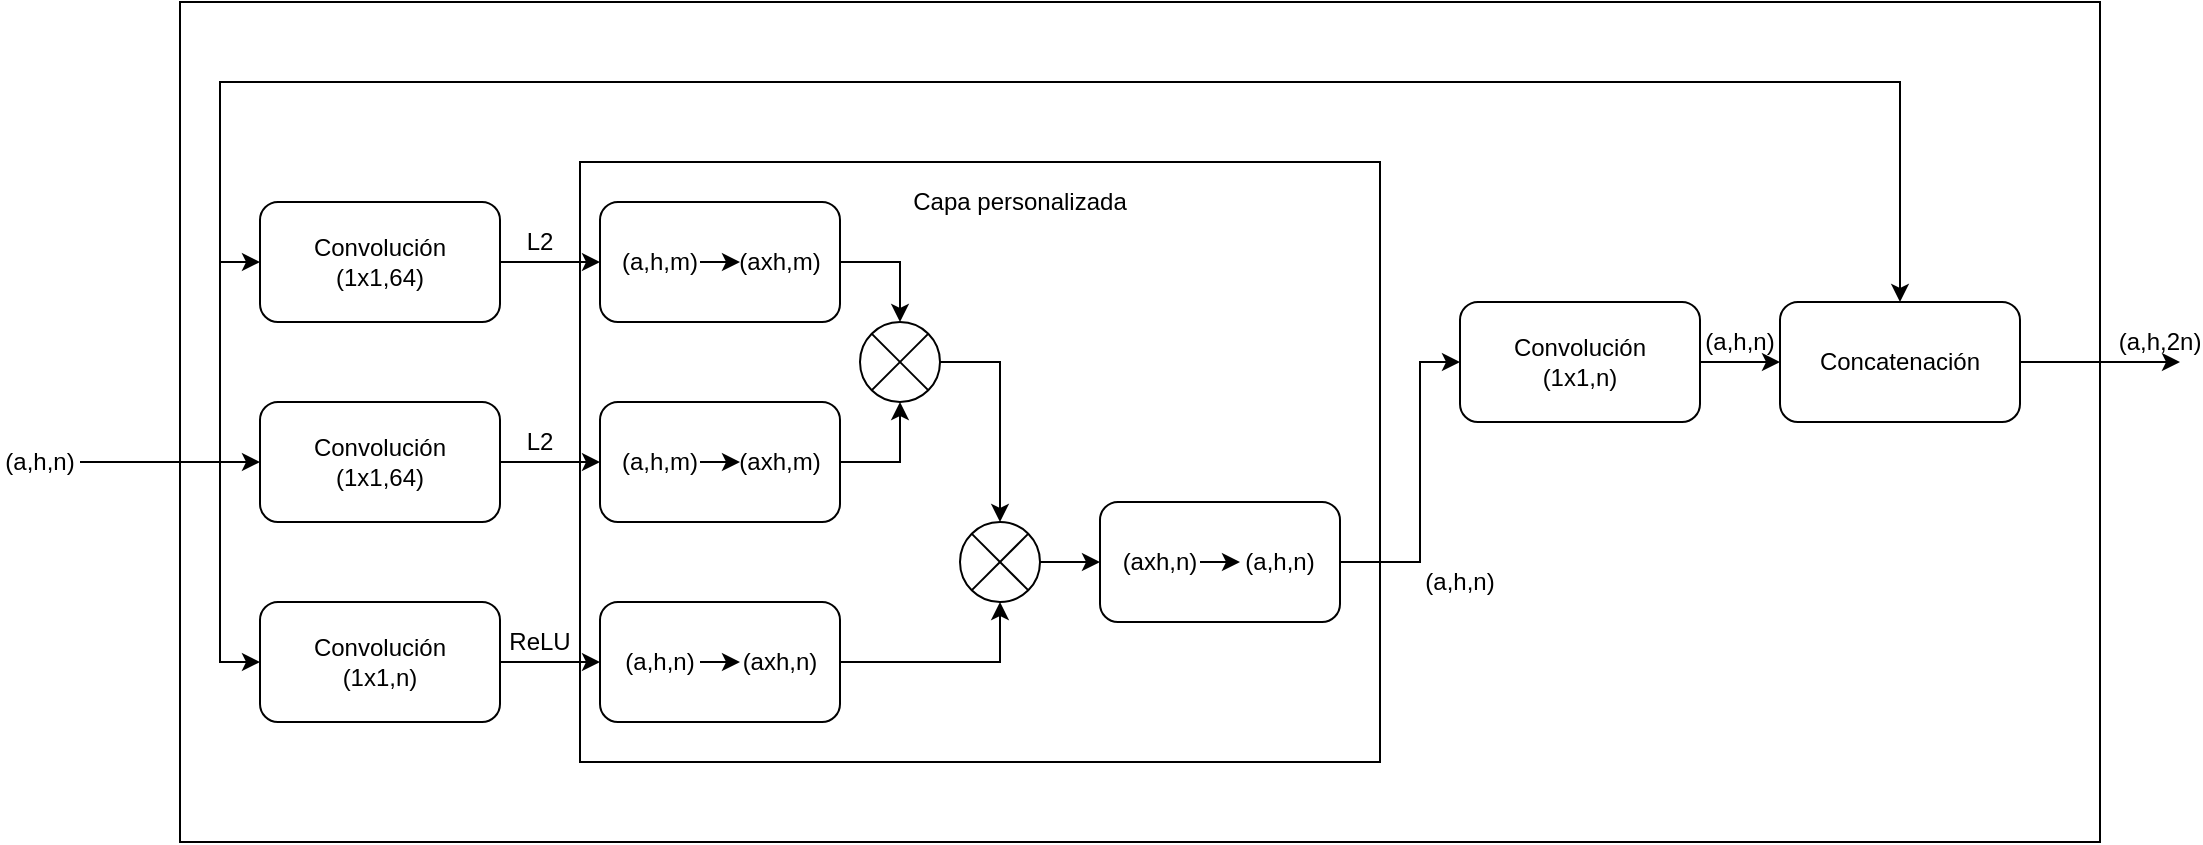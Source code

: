 <mxfile version="13.8.1" type="device"><diagram id="Cn0A6AHqJnurogubyDuH" name="Page-1"><mxGraphModel dx="796" dy="455" grid="1" gridSize="10" guides="1" tooltips="1" connect="1" arrows="1" fold="1" page="1" pageScale="1" pageWidth="850" pageHeight="1100" math="0" shadow="0"><root><mxCell id="0"/><mxCell id="1" parent="0"/><mxCell id="ZI0lGTfH6uRovS7Mi7AE-1" value="" style="rounded=0;whiteSpace=wrap;html=1;fillColor=none;" vertex="1" parent="1"><mxGeometry x="160" y="60" width="960" height="420" as="geometry"/></mxCell><mxCell id="ZI0lGTfH6uRovS7Mi7AE-41" value="" style="rounded=0;whiteSpace=wrap;html=1;fillColor=none;" vertex="1" parent="1"><mxGeometry x="360" y="140" width="400" height="300" as="geometry"/></mxCell><mxCell id="ZI0lGTfH6uRovS7Mi7AE-34" style="edgeStyle=orthogonalEdgeStyle;rounded=0;orthogonalLoop=1;jettySize=auto;html=1;exitX=1;exitY=0.5;exitDx=0;exitDy=0;entryX=0;entryY=0.5;entryDx=0;entryDy=0;" edge="1" parent="1" source="ZI0lGTfH6uRovS7Mi7AE-3" target="ZI0lGTfH6uRovS7Mi7AE-12"><mxGeometry relative="1" as="geometry"/></mxCell><mxCell id="ZI0lGTfH6uRovS7Mi7AE-3" value="&lt;div&gt;Convolución&lt;/div&gt;&lt;div&gt;(1x1,64)&lt;br&gt;&lt;/div&gt;" style="rounded=1;whiteSpace=wrap;html=1;" vertex="1" parent="1"><mxGeometry x="200" y="160" width="120" height="60" as="geometry"/></mxCell><mxCell id="ZI0lGTfH6uRovS7Mi7AE-36" style="edgeStyle=orthogonalEdgeStyle;rounded=0;orthogonalLoop=1;jettySize=auto;html=1;exitX=1;exitY=0.5;exitDx=0;exitDy=0;entryX=0;entryY=0.5;entryDx=0;entryDy=0;" edge="1" parent="1" source="ZI0lGTfH6uRovS7Mi7AE-4" target="ZI0lGTfH6uRovS7Mi7AE-13"><mxGeometry relative="1" as="geometry"/></mxCell><mxCell id="ZI0lGTfH6uRovS7Mi7AE-4" value="&lt;div&gt;Convolución&lt;/div&gt;&lt;div&gt;(1x1,64)&lt;br&gt;&lt;/div&gt;" style="rounded=1;whiteSpace=wrap;html=1;fillColor=none;" vertex="1" parent="1"><mxGeometry x="200" y="260" width="120" height="60" as="geometry"/></mxCell><mxCell id="ZI0lGTfH6uRovS7Mi7AE-39" style="edgeStyle=orthogonalEdgeStyle;rounded=0;orthogonalLoop=1;jettySize=auto;html=1;exitX=1;exitY=0.5;exitDx=0;exitDy=0;entryX=0;entryY=0.5;entryDx=0;entryDy=0;" edge="1" parent="1" source="ZI0lGTfH6uRovS7Mi7AE-5" target="ZI0lGTfH6uRovS7Mi7AE-14"><mxGeometry relative="1" as="geometry"/></mxCell><mxCell id="ZI0lGTfH6uRovS7Mi7AE-5" value="&lt;div&gt;Convolución&lt;/div&gt;&lt;div&gt;(1x1,n)&lt;br&gt;&lt;/div&gt;" style="rounded=1;whiteSpace=wrap;html=1;fillColor=none;" vertex="1" parent="1"><mxGeometry x="200" y="360" width="120" height="60" as="geometry"/></mxCell><mxCell id="ZI0lGTfH6uRovS7Mi7AE-8" style="edgeStyle=orthogonalEdgeStyle;rounded=0;orthogonalLoop=1;jettySize=auto;html=1;exitX=1;exitY=0.5;exitDx=0;exitDy=0;" edge="1" parent="1" source="ZI0lGTfH6uRovS7Mi7AE-7" target="ZI0lGTfH6uRovS7Mi7AE-4"><mxGeometry relative="1" as="geometry"/></mxCell><mxCell id="ZI0lGTfH6uRovS7Mi7AE-9" style="edgeStyle=orthogonalEdgeStyle;rounded=0;orthogonalLoop=1;jettySize=auto;html=1;exitX=1;exitY=0.5;exitDx=0;exitDy=0;entryX=0;entryY=0.5;entryDx=0;entryDy=0;" edge="1" parent="1" source="ZI0lGTfH6uRovS7Mi7AE-7" target="ZI0lGTfH6uRovS7Mi7AE-3"><mxGeometry relative="1" as="geometry"><Array as="points"><mxPoint x="180" y="290"/><mxPoint x="180" y="190"/></Array></mxGeometry></mxCell><mxCell id="ZI0lGTfH6uRovS7Mi7AE-10" style="edgeStyle=orthogonalEdgeStyle;rounded=0;orthogonalLoop=1;jettySize=auto;html=1;exitX=1;exitY=0.5;exitDx=0;exitDy=0;entryX=0;entryY=0.5;entryDx=0;entryDy=0;" edge="1" parent="1" source="ZI0lGTfH6uRovS7Mi7AE-7" target="ZI0lGTfH6uRovS7Mi7AE-5"><mxGeometry relative="1" as="geometry"><Array as="points"><mxPoint x="180" y="290"/><mxPoint x="180" y="390"/></Array></mxGeometry></mxCell><mxCell id="ZI0lGTfH6uRovS7Mi7AE-59" style="edgeStyle=orthogonalEdgeStyle;rounded=0;orthogonalLoop=1;jettySize=auto;html=1;exitX=1;exitY=0.5;exitDx=0;exitDy=0;entryX=0.5;entryY=0;entryDx=0;entryDy=0;" edge="1" parent="1" source="ZI0lGTfH6uRovS7Mi7AE-7" target="ZI0lGTfH6uRovS7Mi7AE-58"><mxGeometry relative="1" as="geometry"><Array as="points"><mxPoint x="180" y="290"/><mxPoint x="180" y="100"/><mxPoint x="1020" y="100"/></Array></mxGeometry></mxCell><mxCell id="ZI0lGTfH6uRovS7Mi7AE-7" value="(a,h,n)" style="text;html=1;strokeColor=none;fillColor=none;align=center;verticalAlign=middle;whiteSpace=wrap;rounded=0;" vertex="1" parent="1"><mxGeometry x="70" y="280" width="40" height="20" as="geometry"/></mxCell><mxCell id="ZI0lGTfH6uRovS7Mi7AE-44" style="edgeStyle=orthogonalEdgeStyle;rounded=0;orthogonalLoop=1;jettySize=auto;html=1;exitX=1;exitY=0.5;exitDx=0;exitDy=0;entryX=0.5;entryY=0;entryDx=0;entryDy=0;" edge="1" parent="1" source="ZI0lGTfH6uRovS7Mi7AE-12" target="ZI0lGTfH6uRovS7Mi7AE-42"><mxGeometry relative="1" as="geometry"/></mxCell><mxCell id="ZI0lGTfH6uRovS7Mi7AE-12" value="" style="rounded=1;whiteSpace=wrap;html=1;fillColor=none;" vertex="1" parent="1"><mxGeometry x="370" y="160" width="120" height="60" as="geometry"/></mxCell><mxCell id="ZI0lGTfH6uRovS7Mi7AE-45" style="edgeStyle=orthogonalEdgeStyle;rounded=0;orthogonalLoop=1;jettySize=auto;html=1;exitX=1;exitY=0.5;exitDx=0;exitDy=0;entryX=0.5;entryY=1;entryDx=0;entryDy=0;" edge="1" parent="1" source="ZI0lGTfH6uRovS7Mi7AE-13" target="ZI0lGTfH6uRovS7Mi7AE-42"><mxGeometry relative="1" as="geometry"/></mxCell><mxCell id="ZI0lGTfH6uRovS7Mi7AE-13" value="" style="rounded=1;whiteSpace=wrap;html=1;fillColor=none;" vertex="1" parent="1"><mxGeometry x="370" y="260" width="120" height="60" as="geometry"/></mxCell><mxCell id="ZI0lGTfH6uRovS7Mi7AE-47" style="edgeStyle=orthogonalEdgeStyle;rounded=0;orthogonalLoop=1;jettySize=auto;html=1;exitX=1;exitY=0.5;exitDx=0;exitDy=0;entryX=0.5;entryY=1;entryDx=0;entryDy=0;" edge="1" parent="1" source="ZI0lGTfH6uRovS7Mi7AE-14" target="ZI0lGTfH6uRovS7Mi7AE-61"><mxGeometry relative="1" as="geometry"><mxPoint x="540" y="340" as="targetPoint"/></mxGeometry></mxCell><mxCell id="ZI0lGTfH6uRovS7Mi7AE-14" value="" style="rounded=1;whiteSpace=wrap;html=1;fillColor=none;" vertex="1" parent="1"><mxGeometry x="370" y="360" width="120" height="60" as="geometry"/></mxCell><mxCell id="ZI0lGTfH6uRovS7Mi7AE-25" style="edgeStyle=orthogonalEdgeStyle;rounded=0;orthogonalLoop=1;jettySize=auto;html=1;exitX=1;exitY=0.5;exitDx=0;exitDy=0;entryX=0;entryY=0.5;entryDx=0;entryDy=0;" edge="1" parent="1" source="ZI0lGTfH6uRovS7Mi7AE-26" target="ZI0lGTfH6uRovS7Mi7AE-27"><mxGeometry relative="1" as="geometry"/></mxCell><mxCell id="ZI0lGTfH6uRovS7Mi7AE-26" value="(a,h,m)" style="text;html=1;strokeColor=none;fillColor=none;align=center;verticalAlign=middle;whiteSpace=wrap;rounded=0;" vertex="1" parent="1"><mxGeometry x="380" y="180" width="40" height="20" as="geometry"/></mxCell><mxCell id="ZI0lGTfH6uRovS7Mi7AE-27" value="(axh,m)" style="text;html=1;strokeColor=none;fillColor=none;align=center;verticalAlign=middle;whiteSpace=wrap;rounded=0;" vertex="1" parent="1"><mxGeometry x="440" y="180" width="40" height="20" as="geometry"/></mxCell><mxCell id="ZI0lGTfH6uRovS7Mi7AE-28" style="edgeStyle=orthogonalEdgeStyle;rounded=0;orthogonalLoop=1;jettySize=auto;html=1;exitX=1;exitY=0.5;exitDx=0;exitDy=0;entryX=0;entryY=0.5;entryDx=0;entryDy=0;" edge="1" parent="1" source="ZI0lGTfH6uRovS7Mi7AE-29" target="ZI0lGTfH6uRovS7Mi7AE-30"><mxGeometry relative="1" as="geometry"/></mxCell><mxCell id="ZI0lGTfH6uRovS7Mi7AE-29" value="(a,h,m)" style="text;html=1;strokeColor=none;fillColor=none;align=center;verticalAlign=middle;whiteSpace=wrap;rounded=0;" vertex="1" parent="1"><mxGeometry x="380" y="280" width="40" height="20" as="geometry"/></mxCell><mxCell id="ZI0lGTfH6uRovS7Mi7AE-30" value="(axh,m)" style="text;html=1;strokeColor=none;fillColor=none;align=center;verticalAlign=middle;whiteSpace=wrap;rounded=0;" vertex="1" parent="1"><mxGeometry x="440" y="280" width="40" height="20" as="geometry"/></mxCell><mxCell id="ZI0lGTfH6uRovS7Mi7AE-31" style="edgeStyle=orthogonalEdgeStyle;rounded=0;orthogonalLoop=1;jettySize=auto;html=1;exitX=1;exitY=0.5;exitDx=0;exitDy=0;entryX=0;entryY=0.5;entryDx=0;entryDy=0;" edge="1" parent="1" source="ZI0lGTfH6uRovS7Mi7AE-32" target="ZI0lGTfH6uRovS7Mi7AE-33"><mxGeometry relative="1" as="geometry"/></mxCell><mxCell id="ZI0lGTfH6uRovS7Mi7AE-32" value="(a,h,n)" style="text;html=1;strokeColor=none;fillColor=none;align=center;verticalAlign=middle;whiteSpace=wrap;rounded=0;" vertex="1" parent="1"><mxGeometry x="380" y="380" width="40" height="20" as="geometry"/></mxCell><mxCell id="ZI0lGTfH6uRovS7Mi7AE-33" value="(axh,n)" style="text;html=1;strokeColor=none;fillColor=none;align=center;verticalAlign=middle;whiteSpace=wrap;rounded=0;" vertex="1" parent="1"><mxGeometry x="440" y="380" width="40" height="20" as="geometry"/></mxCell><mxCell id="ZI0lGTfH6uRovS7Mi7AE-35" value="L2" style="text;html=1;strokeColor=none;fillColor=none;align=center;verticalAlign=middle;whiteSpace=wrap;rounded=0;" vertex="1" parent="1"><mxGeometry x="320" y="170" width="40" height="20" as="geometry"/></mxCell><mxCell id="ZI0lGTfH6uRovS7Mi7AE-37" value="L2" style="text;html=1;strokeColor=none;fillColor=none;align=center;verticalAlign=middle;whiteSpace=wrap;rounded=0;" vertex="1" parent="1"><mxGeometry x="320" y="270" width="40" height="20" as="geometry"/></mxCell><mxCell id="ZI0lGTfH6uRovS7Mi7AE-40" value="ReLU" style="text;html=1;strokeColor=none;fillColor=none;align=center;verticalAlign=middle;whiteSpace=wrap;rounded=0;" vertex="1" parent="1"><mxGeometry x="320" y="370" width="40" height="20" as="geometry"/></mxCell><mxCell id="ZI0lGTfH6uRovS7Mi7AE-46" style="edgeStyle=orthogonalEdgeStyle;rounded=0;orthogonalLoop=1;jettySize=auto;html=1;exitX=1;exitY=0.5;exitDx=0;exitDy=0;entryX=0.5;entryY=0;entryDx=0;entryDy=0;" edge="1" parent="1" source="ZI0lGTfH6uRovS7Mi7AE-42" target="ZI0lGTfH6uRovS7Mi7AE-61"><mxGeometry relative="1" as="geometry"><mxPoint x="580" y="340" as="targetPoint"/></mxGeometry></mxCell><mxCell id="ZI0lGTfH6uRovS7Mi7AE-42" value="" style="shape=sumEllipse;perimeter=ellipsePerimeter;whiteSpace=wrap;html=1;backgroundOutline=1;fillColor=none;" vertex="1" parent="1"><mxGeometry x="500" y="220" width="40" height="40" as="geometry"/></mxCell><mxCell id="ZI0lGTfH6uRovS7Mi7AE-53" style="edgeStyle=orthogonalEdgeStyle;rounded=0;orthogonalLoop=1;jettySize=auto;html=1;exitX=1;exitY=0.5;exitDx=0;exitDy=0;entryX=0;entryY=0.5;entryDx=0;entryDy=0;" edge="1" parent="1" source="ZI0lGTfH6uRovS7Mi7AE-61" target="ZI0lGTfH6uRovS7Mi7AE-49"><mxGeometry relative="1" as="geometry"><mxPoint x="560" y="360" as="sourcePoint"/></mxGeometry></mxCell><mxCell id="ZI0lGTfH6uRovS7Mi7AE-57" style="edgeStyle=orthogonalEdgeStyle;rounded=0;orthogonalLoop=1;jettySize=auto;html=1;exitX=1;exitY=0.5;exitDx=0;exitDy=0;entryX=0;entryY=0.5;entryDx=0;entryDy=0;" edge="1" parent="1" source="ZI0lGTfH6uRovS7Mi7AE-49" target="ZI0lGTfH6uRovS7Mi7AE-56"><mxGeometry relative="1" as="geometry"><Array as="points"><mxPoint x="780" y="340"/><mxPoint x="780" y="240"/></Array></mxGeometry></mxCell><mxCell id="ZI0lGTfH6uRovS7Mi7AE-49" value="" style="rounded=1;whiteSpace=wrap;html=1;fillColor=none;" vertex="1" parent="1"><mxGeometry x="620" y="310" width="120" height="60" as="geometry"/></mxCell><mxCell id="ZI0lGTfH6uRovS7Mi7AE-50" style="edgeStyle=orthogonalEdgeStyle;rounded=0;orthogonalLoop=1;jettySize=auto;html=1;exitX=1;exitY=0.5;exitDx=0;exitDy=0;entryX=0;entryY=0.5;entryDx=0;entryDy=0;" edge="1" parent="1" source="ZI0lGTfH6uRovS7Mi7AE-51" target="ZI0lGTfH6uRovS7Mi7AE-52"><mxGeometry relative="1" as="geometry"/></mxCell><mxCell id="ZI0lGTfH6uRovS7Mi7AE-51" value="(axh,n)" style="text;html=1;strokeColor=none;fillColor=none;align=center;verticalAlign=middle;whiteSpace=wrap;rounded=0;" vertex="1" parent="1"><mxGeometry x="630" y="330" width="40" height="20" as="geometry"/></mxCell><mxCell id="ZI0lGTfH6uRovS7Mi7AE-52" value="(a,h,n)" style="text;html=1;strokeColor=none;fillColor=none;align=center;verticalAlign=middle;whiteSpace=wrap;rounded=0;" vertex="1" parent="1"><mxGeometry x="690" y="330" width="40" height="20" as="geometry"/></mxCell><mxCell id="ZI0lGTfH6uRovS7Mi7AE-63" style="edgeStyle=orthogonalEdgeStyle;rounded=0;orthogonalLoop=1;jettySize=auto;html=1;exitX=1;exitY=0.5;exitDx=0;exitDy=0;entryX=0;entryY=0.5;entryDx=0;entryDy=0;" edge="1" parent="1" source="ZI0lGTfH6uRovS7Mi7AE-56" target="ZI0lGTfH6uRovS7Mi7AE-58"><mxGeometry relative="1" as="geometry"/></mxCell><mxCell id="ZI0lGTfH6uRovS7Mi7AE-56" value="&lt;div&gt;Convolución&lt;/div&gt;&lt;div&gt;(1x1,n)&lt;br&gt;&lt;/div&gt;" style="rounded=1;whiteSpace=wrap;html=1;fillColor=none;" vertex="1" parent="1"><mxGeometry x="800" y="210" width="120" height="60" as="geometry"/></mxCell><mxCell id="ZI0lGTfH6uRovS7Mi7AE-65" style="edgeStyle=orthogonalEdgeStyle;rounded=0;orthogonalLoop=1;jettySize=auto;html=1;exitX=1;exitY=0.5;exitDx=0;exitDy=0;" edge="1" parent="1" source="ZI0lGTfH6uRovS7Mi7AE-58"><mxGeometry relative="1" as="geometry"><mxPoint x="1160" y="240" as="targetPoint"/></mxGeometry></mxCell><mxCell id="ZI0lGTfH6uRovS7Mi7AE-58" value="Concatenación" style="rounded=1;whiteSpace=wrap;html=1;fillColor=none;" vertex="1" parent="1"><mxGeometry x="960" y="210" width="120" height="60" as="geometry"/></mxCell><mxCell id="ZI0lGTfH6uRovS7Mi7AE-60" value="(a,h,n)" style="text;html=1;strokeColor=none;fillColor=none;align=center;verticalAlign=middle;whiteSpace=wrap;rounded=0;" vertex="1" parent="1"><mxGeometry x="780" y="340" width="40" height="20" as="geometry"/></mxCell><mxCell id="ZI0lGTfH6uRovS7Mi7AE-61" value="" style="shape=sumEllipse;perimeter=ellipsePerimeter;whiteSpace=wrap;html=1;backgroundOutline=1;fillColor=none;" vertex="1" parent="1"><mxGeometry x="550" y="320" width="40" height="40" as="geometry"/></mxCell><mxCell id="ZI0lGTfH6uRovS7Mi7AE-64" value="(a,h,n)" style="text;html=1;strokeColor=none;fillColor=none;align=center;verticalAlign=middle;whiteSpace=wrap;rounded=0;" vertex="1" parent="1"><mxGeometry x="920" y="220" width="40" height="20" as="geometry"/></mxCell><mxCell id="ZI0lGTfH6uRovS7Mi7AE-66" value="(a,h,2n)" style="text;html=1;strokeColor=none;fillColor=none;align=center;verticalAlign=middle;whiteSpace=wrap;rounded=0;" vertex="1" parent="1"><mxGeometry x="1130" y="220" width="40" height="20" as="geometry"/></mxCell><mxCell id="ZI0lGTfH6uRovS7Mi7AE-71" value="&lt;div&gt;Capa personalizada&lt;/div&gt;" style="text;html=1;strokeColor=none;fillColor=none;align=center;verticalAlign=middle;whiteSpace=wrap;rounded=0;" vertex="1" parent="1"><mxGeometry x="520" y="150" width="120" height="20" as="geometry"/></mxCell></root></mxGraphModel></diagram></mxfile>